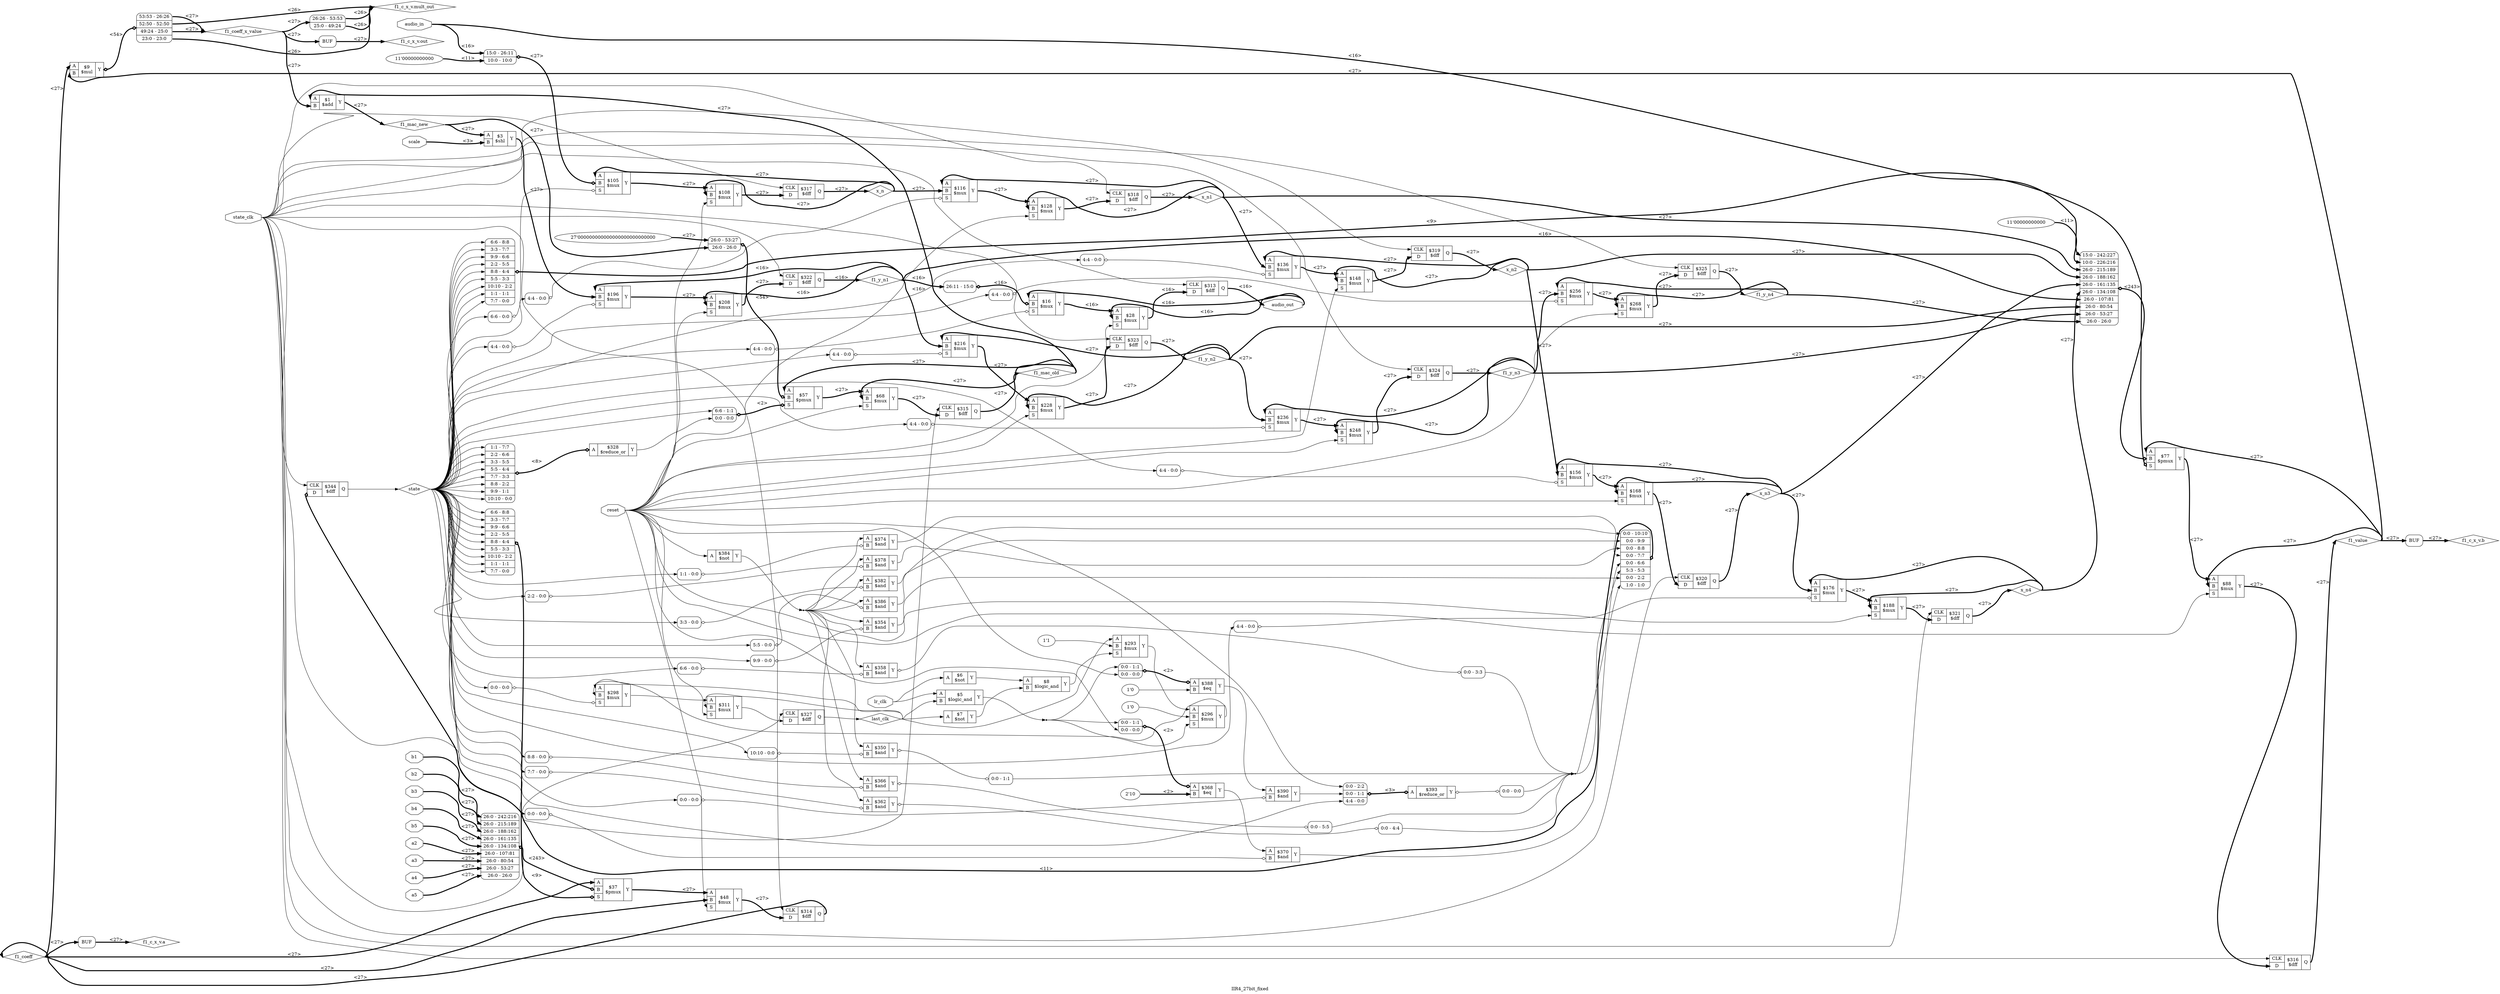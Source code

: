digraph "IIR4_27bit_fixed" {
label="IIR4_27bit_fixed";
rankdir="LR";
remincross=true;
n3 [ shape=diamond, label="f1_c_x_v.a", color="black", fontcolor="black" ];
n4 [ shape=diamond, label="f1_c_x_v.b", color="black", fontcolor="black" ];
n5 [ shape=diamond, label="f1_c_x_v.mult_out", color="black", fontcolor="black" ];
n24 [ shape=diamond, label="f1_c_x_v.out", color="black", fontcolor="black" ];
n38 [ shape=diamond, label="state", color="black", fontcolor="black" ];
n53 [ shape=diamond, label="last_clk", color="black", fontcolor="black" ];
n55 [ shape=diamond, label="f1_y_n4", color="black", fontcolor="black" ];
n56 [ shape=diamond, label="f1_y_n3", color="black", fontcolor="black" ];
n57 [ shape=diamond, label="f1_y_n2", color="black", fontcolor="black" ];
n58 [ shape=diamond, label="f1_y_n1", color="black", fontcolor="black" ];
n59 [ shape=diamond, label="x_n4", color="black", fontcolor="black" ];
n60 [ shape=diamond, label="x_n3", color="black", fontcolor="black" ];
n61 [ shape=diamond, label="x_n2", color="black", fontcolor="black" ];
n62 [ shape=diamond, label="x_n1", color="black", fontcolor="black" ];
n63 [ shape=diamond, label="x_n", color="black", fontcolor="black" ];
n64 [ shape=diamond, label="f1_value", color="black", fontcolor="black" ];
n65 [ shape=diamond, label="f1_mac_old", color="black", fontcolor="black" ];
n66 [ shape=diamond, label="f1_coeff", color="black", fontcolor="black" ];
n67 [ shape=diamond, label="f1_coeff_x_value", color="black", fontcolor="black" ];
n68 [ shape=diamond, label="f1_mac_new", color="black", fontcolor="black" ];
n69 [ shape=octagon, label="reset", color="black", fontcolor="black" ];
n70 [ shape=octagon, label="lr_clk", color="black", fontcolor="black" ];
n71 [ shape=octagon, label="state_clk", color="black", fontcolor="black" ];
n72 [ shape=octagon, label="a5", color="black", fontcolor="black" ];
n73 [ shape=octagon, label="a4", color="black", fontcolor="black" ];
n74 [ shape=octagon, label="a3", color="black", fontcolor="black" ];
n75 [ shape=octagon, label="a2", color="black", fontcolor="black" ];
n76 [ shape=octagon, label="b5", color="black", fontcolor="black" ];
n77 [ shape=octagon, label="b4", color="black", fontcolor="black" ];
n78 [ shape=octagon, label="b3", color="black", fontcolor="black" ];
n79 [ shape=octagon, label="b2", color="black", fontcolor="black" ];
n80 [ shape=octagon, label="b1", color="black", fontcolor="black" ];
n81 [ shape=octagon, label="scale", color="black", fontcolor="black" ];
n82 [ shape=octagon, label="audio_in", color="black", fontcolor="black" ];
n83 [ shape=octagon, label="audio_out", color="black", fontcolor="black" ];
c87 [ shape=record, label="{{<p84> A|<p85> B}|$374\n$and|{<p86> Y}}" ];
x0 [ shape=record, style=rounded, label="<s0> 1:1 - 0:0 " ];
x0:e -> c87:p85:w [arrowhead=odiamond, arrowtail=odiamond, dir=both, color="black", label=""];
c88 [ shape=record, label="{{<p84> A|<p85> B}|$386\n$and|{<p86> Y}}" ];
x1 [ shape=record, style=rounded, label="<s0> 5:5 - 0:0 " ];
x1:e -> c88:p85:w [arrowhead=odiamond, arrowtail=odiamond, dir=both, color="black", label=""];
c89 [ shape=record, label="{{<p84> A|<p85> B}|$370\n$and|{<p86> Y}}" ];
x2 [ shape=record, style=rounded, label="<s0> 0:0 - 0:0 " ];
x2:e -> c89:p85:w [arrowhead=odiamond, arrowtail=odiamond, dir=both, color="black", label=""];
v3 [ label="2'10" ];
c90 [ shape=record, label="{{<p84> A|<p85> B}|$368\n$eq|{<p86> Y}}" ];
x4 [ shape=record, style=rounded, label="<s1> 0:0 - 1:1 |<s0> 0:0 - 0:0 " ];
x4:e -> c90:p84:w [arrowhead=odiamond, arrowtail=odiamond, dir=both, color="black", style="setlinewidth(3)", label="<2>"];
c91 [ shape=record, label="{{<p84> A|<p85> B}|$366\n$and|{<p86> Y}}" ];
x5 [ shape=record, style=rounded, label="<s0> 0:0 - 5:5 " ];
c91:p86:e -> x5:w [arrowhead=odiamond, arrowtail=odiamond, dir=both, color="black", label=""];
x6 [ shape=record, style=rounded, label="<s0> 8:8 - 0:0 " ];
x6:e -> c91:p85:w [arrowhead=odiamond, arrowtail=odiamond, dir=both, color="black", label=""];
c92 [ shape=record, label="{{<p84> A}|$384\n$not|{<p86> Y}}" ];
c93 [ shape=record, label="{{<p84> A|<p85> B}|$362\n$and|{<p86> Y}}" ];
x7 [ shape=record, style=rounded, label="<s0> 0:0 - 4:4 " ];
c93:p86:e -> x7:w [arrowhead=odiamond, arrowtail=odiamond, dir=both, color="black", label=""];
x8 [ shape=record, style=rounded, label="<s0> 7:7 - 0:0 " ];
x8:e -> c93:p85:w [arrowhead=odiamond, arrowtail=odiamond, dir=both, color="black", label=""];
c94 [ shape=record, label="{{<p84> A|<p85> B}|$382\n$and|{<p86> Y}}" ];
x9 [ shape=record, style=rounded, label="<s0> 3:3 - 0:0 " ];
x9:e -> c94:p85:w [arrowhead=odiamond, arrowtail=odiamond, dir=both, color="black", label=""];
c95 [ shape=record, label="{{<p84> A|<p85> B}|$358\n$and|{<p86> Y}}" ];
x10 [ shape=record, style=rounded, label="<s0> 0:0 - 3:3 " ];
c95:p86:e -> x10:w [arrowhead=odiamond, arrowtail=odiamond, dir=both, color="black", label=""];
x11 [ shape=record, style=rounded, label="<s0> 6:6 - 0:0 " ];
x11:e -> c95:p85:w [arrowhead=odiamond, arrowtail=odiamond, dir=both, color="black", label=""];
c96 [ shape=record, label="{{<p84> A|<p85> B}|$390\n$and|{<p86> Y}}" ];
x12 [ shape=record, style=rounded, label="<s0> 0:0 - 0:0 " ];
x12:e -> c96:p85:w [arrowhead=odiamond, arrowtail=odiamond, dir=both, color="black", label=""];
c97 [ shape=record, label="{{<p84> A|<p85> B}|$354\n$and|{<p86> Y}}" ];
x13 [ shape=record, style=rounded, label="<s0> 9:9 - 0:0 " ];
x13:e -> c97:p85:w [arrowhead=odiamond, arrowtail=odiamond, dir=both, color="black", label=""];
c98 [ shape=record, label="{{<p84> A|<p85> B}|$378\n$and|{<p86> Y}}" ];
x14 [ shape=record, style=rounded, label="<s0> 2:2 - 0:0 " ];
x14:e -> c98:p85:w [arrowhead=odiamond, arrowtail=odiamond, dir=both, color="black", label=""];
c99 [ shape=record, label="{{<p84> A|<p85> B}|$350\n$and|{<p86> Y}}" ];
x15 [ shape=record, style=rounded, label="<s0> 0:0 - 1:1 " ];
c99:p86:e -> x15:w [arrowhead=odiamond, arrowtail=odiamond, dir=both, color="black", label=""];
x16 [ shape=record, style=rounded, label="<s0> 10:10 - 0:0 " ];
x16:e -> c99:p85:w [arrowhead=odiamond, arrowtail=odiamond, dir=both, color="black", label=""];
v17 [ label="1'0" ];
c100 [ shape=record, label="{{<p84> A|<p85> B}|$388\n$eq|{<p86> Y}}" ];
x18 [ shape=record, style=rounded, label="<s1> 0:0 - 1:1 |<s0> 0:0 - 0:0 " ];
x18:e -> c100:p84:w [arrowhead=odiamond, arrowtail=odiamond, dir=both, color="black", style="setlinewidth(3)", label="<2>"];
c104 [ shape=record, label="{{<p101> CLK|<p102> D}|$344\n$dff|{<p103> Q}}" ];
x19 [ shape=record, style=rounded, label="<s7> 0:0 - 10:10 |<s6> 0:0 - 9:9 |<s5> 0:0 - 8:8 |<s4> 0:0 - 7:7 |<s3> 0:0 - 6:6 |<s2> 5:3 - 5:3 |<s1> 0:0 - 2:2 |<s0> 1:0 - 1:0 " ];
x19:e -> c104:p102:w [arrowhead=odiamond, arrowtail=odiamond, dir=both, color="black", style="setlinewidth(3)", label="<11>"];
c106 [ shape=record, label="{{<p84> A|<p85> B|<p105> S}|$88\n$mux|{<p86> Y}}" ];
c107 [ shape=record, label="{{<p84> A|<p85> B|<p105> S}|$116\n$mux|{<p86> Y}}" ];
x20 [ shape=record, style=rounded, label="<s0> 4:4 - 0:0 " ];
x20:e -> c107:p105:w [arrowhead=odiamond, arrowtail=odiamond, dir=both, color="black", label=""];
c108 [ shape=record, label="{{<p84> A|<p85> B|<p105> S}|$196\n$mux|{<p86> Y}}" ];
x21 [ shape=record, style=rounded, label="<s0> 4:4 - 0:0 " ];
x21:e -> c108:p105:w [arrowhead=odiamond, arrowtail=odiamond, dir=both, color="black", label=""];
c109 [ shape=record, label="{{<p84> A|<p85> B|<p105> S}|$256\n$mux|{<p86> Y}}" ];
x22 [ shape=record, style=rounded, label="<s0> 4:4 - 0:0 " ];
x22:e -> c109:p105:w [arrowhead=odiamond, arrowtail=odiamond, dir=both, color="black", label=""];
c110 [ shape=record, label="{{<p84> A|<p85> B|<p105> S}|$108\n$mux|{<p86> Y}}" ];
c111 [ shape=record, label="{{<p84> A|<p85> B|<p105> S}|$248\n$mux|{<p86> Y}}" ];
v25 [ label="11'00000000000" ];
c112 [ shape=record, label="{{<p84> A|<p85> B|<p105> S}|$105\n$mux|{<p86> Y}}" ];
x23 [ shape=record, style=rounded, label="<s0> 6:6 - 0:0 " ];
x23:e -> c112:p105:w [arrowhead=odiamond, arrowtail=odiamond, dir=both, color="black", label=""];
x24 [ shape=record, style=rounded, label="<s1> 15:0 - 26:11 |<s0> 10:0 - 10:0 " ];
x24:e -> c112:p85:w [arrowhead=odiamond, arrowtail=odiamond, dir=both, color="black", style="setlinewidth(3)", label="<27>"];
c113 [ shape=record, label="{{<p84> A|<p85> B|<p105> S}|$311\n$mux|{<p86> Y}}" ];
c114 [ shape=record, label="{{<p101> CLK|<p102> D}|$313\n$dff|{<p103> Q}}" ];
v28 [ label="11'00000000000" ];
c115 [ shape=record, label="{{<p84> A|<p85> B|<p105> S}|$77\n$pmux|{<p86> Y}}" ];
x26 [ shape=record, style=rounded, label="<s8> 6:6 - 8:8 |<s7> 3:3 - 7:7 |<s6> 9:9 - 6:6 |<s5> 2:2 - 5:5 |<s4> 8:8 - 4:4 |<s3> 5:5 - 3:3 |<s2> 10:10 - 2:2 |<s1> 1:1 - 1:1 |<s0> 7:7 - 0:0 " ];
x26:e -> c115:p105:w [arrowhead=odiamond, arrowtail=odiamond, dir=both, color="black", style="setlinewidth(3)", label="<9>"];
x27 [ shape=record, style=rounded, label="<s9> 15:0 - 242:227 |<s8> 10:0 - 226:216 |<s7> 26:0 - 215:189 |<s6> 26:0 - 188:162 |<s5> 26:0 - 161:135 |<s4> 26:0 - 134:108 |<s3> 26:0 - 107:81 |<s2> 26:0 - 80:54 |<s1> 26:0 - 53:27 |<s0> 26:0 - 26:0 " ];
x27:e -> c115:p85:w [arrowhead=odiamond, arrowtail=odiamond, dir=both, color="black", style="setlinewidth(3)", label="<243>"];
c116 [ shape=record, label="{{<p101> CLK|<p102> D}|$314\n$dff|{<p103> Q}}" ];
c117 [ shape=record, label="{{<p84> A|<p85> B|<p105> S}|$68\n$mux|{<p86> Y}}" ];
c118 [ shape=record, label="{{<p84> A|<p85> B|<p105> S}|$176\n$mux|{<p86> Y}}" ];
x29 [ shape=record, style=rounded, label="<s0> 4:4 - 0:0 " ];
x29:e -> c118:p105:w [arrowhead=odiamond, arrowtail=odiamond, dir=both, color="black", label=""];
c119 [ shape=record, label="{{<p84> A|<p85> B|<p105> S}|$298\n$mux|{<p86> Y}}" ];
x30 [ shape=record, style=rounded, label="<s0> 0:0 - 0:0 " ];
x30:e -> c119:p105:w [arrowhead=odiamond, arrowtail=odiamond, dir=both, color="black", label=""];
c120 [ shape=record, label="{{<p84> A|<p85> B|<p105> S}|$168\n$mux|{<p86> Y}}" ];
c121 [ shape=record, label="{{<p101> CLK|<p102> D}|$315\n$dff|{<p103> Q}}" ];
v31 [ label="1'0" ];
c122 [ shape=record, label="{{<p84> A|<p85> B|<p105> S}|$296\n$mux|{<p86> Y}}" ];
v32 [ label="1'1" ];
c123 [ shape=record, label="{{<p84> A|<p85> B|<p105> S}|$293\n$mux|{<p86> Y}}" ];
c124 [ shape=record, label="{{<p84> A|<p85> B|<p105> S}|$268\n$mux|{<p86> Y}}" ];
c125 [ shape=record, label="{{<p84> A|<p85> B|<p105> S}|$236\n$mux|{<p86> Y}}" ];
x33 [ shape=record, style=rounded, label="<s0> 4:4 - 0:0 " ];
x33:e -> c125:p105:w [arrowhead=odiamond, arrowtail=odiamond, dir=both, color="black", label=""];
v36 [ label="27'000000000000000000000000000" ];
c126 [ shape=record, label="{{<p84> A|<p85> B|<p105> S}|$57\n$pmux|{<p86> Y}}" ];
x34 [ shape=record, style=rounded, label="<s1> 6:6 - 1:1 |<s0> 0:0 - 0:0 " ];
x34:e -> c126:p105:w [arrowhead=odiamond, arrowtail=odiamond, dir=both, color="black", style="setlinewidth(3)", label="<2>"];
x35 [ shape=record, style=rounded, label="<s1> 26:0 - 53:27 |<s0> 26:0 - 26:0 " ];
x35:e -> c126:p85:w [arrowhead=odiamond, arrowtail=odiamond, dir=both, color="black", style="setlinewidth(3)", label="<54>"];
c127 [ shape=record, label="{{<p84> A|<p85> B|<p105> S}|$188\n$mux|{<p86> Y}}" ];
c128 [ shape=record, label="{{<p84> A|<p85> B|<p105> S}|$48\n$mux|{<p86> Y}}" ];
c129 [ shape=record, label="{{<p84> A|<p85> B|<p105> S}|$228\n$mux|{<p86> Y}}" ];
c130 [ shape=record, label="{{<p101> CLK|<p102> D}|$325\n$dff|{<p103> Q}}" ];
c131 [ shape=record, label="{{<p101> CLK|<p102> D}|$324\n$dff|{<p103> Q}}" ];
c132 [ shape=record, label="{{<p84> A|<p85> B|<p105> S}|$156\n$mux|{<p86> Y}}" ];
x37 [ shape=record, style=rounded, label="<s0> 4:4 - 0:0 " ];
x37:e -> c132:p105:w [arrowhead=odiamond, arrowtail=odiamond, dir=both, color="black", label=""];
c133 [ shape=record, label="{{<p101> CLK|<p102> D}|$323\n$dff|{<p103> Q}}" ];
c134 [ shape=record, label="{{<p84> A|<p85> B|<p105> S}|$148\n$mux|{<p86> Y}}" ];
c135 [ shape=record, label="{{<p101> CLK|<p102> D}|$322\n$dff|{<p103> Q}}" ];
c136 [ shape=record, label="{{<p101> CLK|<p102> D}|$321\n$dff|{<p103> Q}}" ];
c137 [ shape=record, label="{{<p84> A|<p85> B|<p105> S}|$37\n$pmux|{<p86> Y}}" ];
x38 [ shape=record, style=rounded, label="<s8> 6:6 - 8:8 |<s7> 3:3 - 7:7 |<s6> 9:9 - 6:6 |<s5> 2:2 - 5:5 |<s4> 8:8 - 4:4 |<s3> 5:5 - 3:3 |<s2> 10:10 - 2:2 |<s1> 1:1 - 1:1 |<s0> 7:7 - 0:0 " ];
x38:e -> c137:p105:w [arrowhead=odiamond, arrowtail=odiamond, dir=both, color="black", style="setlinewidth(3)", label="<9>"];
x39 [ shape=record, style=rounded, label="<s8> 26:0 - 242:216 |<s7> 26:0 - 215:189 |<s6> 26:0 - 188:162 |<s5> 26:0 - 161:135 |<s4> 26:0 - 134:108 |<s3> 26:0 - 107:81 |<s2> 26:0 - 80:54 |<s1> 26:0 - 53:27 |<s0> 26:0 - 26:0 " ];
x39:e -> c137:p85:w [arrowhead=odiamond, arrowtail=odiamond, dir=both, color="black", style="setlinewidth(3)", label="<243>"];
c138 [ shape=record, label="{{<p101> CLK|<p102> D}|$320\n$dff|{<p103> Q}}" ];
c139 [ shape=record, label="{{<p84> A|<p85> B|<p105> S}|$28\n$mux|{<p86> Y}}" ];
c140 [ shape=record, label="{{<p101> CLK|<p102> D}|$319\n$dff|{<p103> Q}}" ];
c141 [ shape=record, label="{{<p101> CLK|<p102> D}|$318\n$dff|{<p103> Q}}" ];
c142 [ shape=record, label="{{<p101> CLK|<p102> D}|$317\n$dff|{<p103> Q}}" ];
c143 [ shape=record, label="{{<p84> A|<p85> B|<p105> S}|$216\n$mux|{<p86> Y}}" ];
x40 [ shape=record, style=rounded, label="<s0> 4:4 - 0:0 " ];
x40:e -> c143:p105:w [arrowhead=odiamond, arrowtail=odiamond, dir=both, color="black", label=""];
c144 [ shape=record, label="{{<p84> A}|$328\n$reduce_or|{<p86> Y}}" ];
x41 [ shape=record, style=rounded, label="<s7> 1:1 - 7:7 |<s6> 2:2 - 6:6 |<s5> 3:3 - 5:5 |<s4> 5:5 - 4:4 |<s3> 7:7 - 3:3 |<s2> 8:8 - 2:2 |<s1> 9:9 - 1:1 |<s0> 10:10 - 0:0 " ];
x41:e -> c144:p84:w [arrowhead=odiamond, arrowtail=odiamond, dir=both, color="black", style="setlinewidth(3)", label="<8>"];
c145 [ shape=record, label="{{<p84> A|<p85> B|<p105> S}|$208\n$mux|{<p86> Y}}" ];
c146 [ shape=record, label="{{<p84> A|<p85> B|<p105> S}|$136\n$mux|{<p86> Y}}" ];
x42 [ shape=record, style=rounded, label="<s0> 4:4 - 0:0 " ];
x42:e -> c146:p105:w [arrowhead=odiamond, arrowtail=odiamond, dir=both, color="black", label=""];
c147 [ shape=record, label="{{<p101> CLK|<p102> D}|$316\n$dff|{<p103> Q}}" ];
c148 [ shape=record, label="{{<p84> A|<p85> B|<p105> S}|$128\n$mux|{<p86> Y}}" ];
c149 [ shape=record, label="{{<p84> A|<p85> B|<p105> S}|$16\n$mux|{<p86> Y}}" ];
x43 [ shape=record, style=rounded, label="<s0> 4:4 - 0:0 " ];
x43:e -> c149:p105:w [arrowhead=odiamond, arrowtail=odiamond, dir=both, color="black", label=""];
x44 [ shape=record, style=rounded, label="<s0> 26:11 - 15:0 " ];
x44:e -> c149:p85:w [arrowhead=odiamond, arrowtail=odiamond, dir=both, color="black", style="setlinewidth(3)", label="<16>"];
c150 [ shape=record, label="{{<p84> A}|$393\n$reduce_or|{<p86> Y}}" ];
x45 [ shape=record, style=rounded, label="<s0> 0:0 - 0:0 " ];
c150:p86:e -> x45:w [arrowhead=odiamond, arrowtail=odiamond, dir=both, color="black", label=""];
x46 [ shape=record, style=rounded, label="<s2> 0:0 - 2:2 |<s1> 0:0 - 1:1 |<s0> 4:4 - 0:0 " ];
x46:e -> c150:p84:w [arrowhead=odiamond, arrowtail=odiamond, dir=both, color="black", style="setlinewidth(3)", label="<3>"];
c151 [ shape=record, label="{{<p84> A|<p85> B}|$8\n$logic_and|{<p86> Y}}" ];
c152 [ shape=record, label="{{<p84> A}|$7\n$not|{<p86> Y}}" ];
c153 [ shape=record, label="{{<p84> A}|$6\n$not|{<p86> Y}}" ];
c154 [ shape=record, label="{{<p84> A|<p85> B}|$5\n$logic_and|{<p86> Y}}" ];
c155 [ shape=record, label="{{<p101> CLK|<p102> D}|$327\n$dff|{<p103> Q}}" ];
c156 [ shape=record, label="{{<p84> A|<p85> B}|$3\n$shl|{<p86> Y}}" ];
c157 [ shape=record, label="{{<p84> A|<p85> B}|$1\n$add|{<p86> Y}}" ];
c158 [ shape=record, label="{{<p84> A|<p85> B}|$9\n$mul|{<p86> Y}}" ];
x47 [ shape=record, style=rounded, label="<s3> 53:53 - 26:26 |<s2> 52:50 - 52:50 |<s1> 49:24 - 25:0 |<s0> 23:0 - 23:0 " ];
c158:p86:e -> x47:w [arrowhead=odiamond, arrowtail=odiamond, dir=both, color="black", style="setlinewidth(3)", label="<54>"];
x48 [shape=box, style=rounded, label="BUF"];
x49 [shape=box, style=rounded, label="BUF"];
x50 [ shape=record, style=rounded, label="<s1> 26:26 - 53:53 |<s0> 25:0 - 49:24 " ];
x51 [shape=box, style=rounded, label="BUF"];
c112:p86:e -> c110:p84:w [color="black", style="setlinewidth(3)", label="<27>"];
c132:p86:e -> c120:p84:w [color="black", style="setlinewidth(3)", label="<27>"];
c118:p86:e -> c127:p84:w [color="black", style="setlinewidth(3)", label="<27>"];
c125:p86:e -> c111:p84:w [color="black", style="setlinewidth(3)", label="<27>"];
c143:p86:e -> c129:p84:w [color="black", style="setlinewidth(3)", label="<27>"];
c126:p86:e -> c117:p84:w [color="black", style="setlinewidth(3)", label="<27>"];
c137:p86:e -> c128:p84:w [color="black", style="setlinewidth(3)", label="<27>"];
c89:p86:e -> x19:s3:w [color="black", label=""];
c122:p86:e -> c119:p85:w [color="black", label=""];
c107:p86:e -> c148:p84:w [color="black", style="setlinewidth(3)", label="<27>"];
n2 [ shape=point ];
x10:s0:e -> n2:w [color="black", label=""];
x15:s0:e -> n2:w [color="black", label=""];
x45:s0:e -> n2:w [color="black", label=""];
x5:s0:e -> n2:w [color="black", label=""];
x7:s0:e -> n2:w [color="black", label=""];
n2:e -> x19:s0:w [color="black", label=""];
n2:e -> x19:s2:w [color="black", label=""];
c97:p86:e -> x19:s1:w [color="black", label=""];
c87:p86:e -> x19:s4:w [color="black", label=""];
c90:p86:e -> c89:p84:w [color="black", label=""];
c98:p86:e -> x19:s5:w [color="black", label=""];
x51:e:e -> n24:w [color="black", style="setlinewidth(3)", label="<27>"];
c94:p86:e -> x19:s6:w [color="black", label=""];
n26 [ shape=point ];
c92:p86:e -> n26:w [color="black", label=""];
n26:e -> c87:p84:w [color="black", label=""];
n26:e -> c88:p84:w [color="black", label=""];
n26:e -> c91:p84:w [color="black", label=""];
n26:e -> c93:p84:w [color="black", label=""];
n26:e -> c94:p84:w [color="black", label=""];
n26:e -> c95:p84:w [color="black", label=""];
n26:e -> c97:p84:w [color="black", label=""];
n26:e -> c98:p84:w [color="black", label=""];
n26:e -> c99:p84:w [color="black", label=""];
c88:p86:e -> x19:s7:w [color="black", label=""];
c100:p86:e -> c96:p84:w [color="black", label=""];
c149:p86:e -> c139:p84:w [color="black", style="setlinewidth(3)", label="<16>"];
x48:e:e -> n3:w [color="black", style="setlinewidth(3)", label="<27>"];
c96:p86:e -> x46:s1:w [color="black", label=""];
c151:p86:e -> c123:p105:w [color="black", label=""];
c152:p86:e -> c151:p85:w [color="black", label=""];
c153:p86:e -> c151:p84:w [color="black", label=""];
n34 [ shape=point ];
c154:p86:e -> n34:w [color="black", label=""];
n34:e -> c122:p105:w [color="black", label=""];
n34:e -> x18:s1:w [color="black", label=""];
n34:e -> x4:s1:w [color="black", label=""];
c123:p86:e -> c122:p84:w [color="black", label=""];
c156:p86:e -> c108:p85:w [color="black", style="setlinewidth(3)", label="<27>"];
c113:p86:e -> c155:p102:w [color="black", label=""];
c104:p103:e -> n38:w [color="black", label=""];
n38:e -> x0:s0:w [color="black", label=""];
n38:e -> x11:s0:w [color="black", label=""];
n38:e -> x12:s0:w [color="black", label=""];
n38:e -> x13:s0:w [color="black", label=""];
n38:e -> x14:s0:w [color="black", label=""];
n38:e -> x16:s0:w [color="black", label=""];
n38:e -> x1:s0:w [color="black", label=""];
n38:e -> x20:s0:w [color="black", label=""];
n38:e -> x21:s0:w [color="black", label=""];
n38:e -> x22:s0:w [color="black", label=""];
n38:e -> x23:s0:w [color="black", label=""];
n38:e -> x26:s0:w [color="black", label=""];
n38:e -> x26:s1:w [color="black", label=""];
n38:e -> x26:s2:w [color="black", label=""];
n38:e -> x26:s3:w [color="black", label=""];
n38:e -> x26:s4:w [color="black", label=""];
n38:e -> x26:s5:w [color="black", label=""];
n38:e -> x26:s6:w [color="black", label=""];
n38:e -> x26:s7:w [color="black", label=""];
n38:e -> x26:s8:w [color="black", label=""];
n38:e -> x29:s0:w [color="black", label=""];
n38:e -> x2:s0:w [color="black", label=""];
n38:e -> x30:s0:w [color="black", label=""];
n38:e -> x33:s0:w [color="black", label=""];
n38:e -> x34:s1:w [color="black", label=""];
n38:e -> x37:s0:w [color="black", label=""];
n38:e -> x38:s0:w [color="black", label=""];
n38:e -> x38:s1:w [color="black", label=""];
n38:e -> x38:s2:w [color="black", label=""];
n38:e -> x38:s3:w [color="black", label=""];
n38:e -> x38:s4:w [color="black", label=""];
n38:e -> x38:s5:w [color="black", label=""];
n38:e -> x38:s6:w [color="black", label=""];
n38:e -> x38:s7:w [color="black", label=""];
n38:e -> x38:s8:w [color="black", label=""];
n38:e -> x40:s0:w [color="black", label=""];
n38:e -> x41:s0:w [color="black", label=""];
n38:e -> x41:s1:w [color="black", label=""];
n38:e -> x41:s2:w [color="black", label=""];
n38:e -> x41:s3:w [color="black", label=""];
n38:e -> x41:s4:w [color="black", label=""];
n38:e -> x41:s5:w [color="black", label=""];
n38:e -> x41:s6:w [color="black", label=""];
n38:e -> x41:s7:w [color="black", label=""];
n38:e -> x42:s0:w [color="black", label=""];
n38:e -> x43:s0:w [color="black", label=""];
n38:e -> x46:s0:w [color="black", label=""];
n38:e -> x6:s0:w [color="black", label=""];
n38:e -> x8:s0:w [color="black", label=""];
n38:e -> x9:s0:w [color="black", label=""];
c124:p86:e -> c130:p102:w [color="black", style="setlinewidth(3)", label="<27>"];
x49:e:e -> n4:w [color="black", style="setlinewidth(3)", label="<27>"];
c111:p86:e -> c131:p102:w [color="black", style="setlinewidth(3)", label="<27>"];
c129:p86:e -> c133:p102:w [color="black", style="setlinewidth(3)", label="<27>"];
c145:p86:e -> c135:p102:w [color="black", style="setlinewidth(3)", label="<27>"];
c127:p86:e -> c136:p102:w [color="black", style="setlinewidth(3)", label="<27>"];
c120:p86:e -> c138:p102:w [color="black", style="setlinewidth(3)", label="<27>"];
c134:p86:e -> c140:p102:w [color="black", style="setlinewidth(3)", label="<27>"];
c148:p86:e -> c141:p102:w [color="black", style="setlinewidth(3)", label="<27>"];
c110:p86:e -> c142:p102:w [color="black", style="setlinewidth(3)", label="<27>"];
c106:p86:e -> c147:p102:w [color="black", style="setlinewidth(3)", label="<27>"];
c117:p86:e -> c121:p102:w [color="black", style="setlinewidth(3)", label="<27>"];
x47:s0:e -> n5:w [color="black", style="setlinewidth(3)", label="<26>"];
x47:s2:e -> n5:w [color="black", style="setlinewidth(3)", label="<26>"];
x50:s0:e -> n5:w [color="black", style="setlinewidth(3)", label="<26>"];
x50:s1:e -> n5:w [color="black", style="setlinewidth(3)", label="<26>"];
c128:p86:e -> c116:p102:w [color="black", style="setlinewidth(3)", label="<27>"];
c139:p86:e -> c114:p102:w [color="black", style="setlinewidth(3)", label="<16>"];
c144:p86:e -> x34:s0:w [color="black", label=""];
c155:p103:e -> n53:w [color="black", label=""];
n53:e -> c113:p85:w [color="black", label=""];
n53:e -> c119:p84:w [color="black", label=""];
n53:e -> c123:p84:w [color="black", label=""];
n53:e -> c152:p84:w [color="black", label=""];
n53:e -> c154:p85:w [color="black", label=""];
c146:p86:e -> c134:p84:w [color="black", style="setlinewidth(3)", label="<27>"];
c130:p103:e -> n55:w [color="black", style="setlinewidth(3)", label="<27>"];
n55:e -> c109:p84:w [color="black", style="setlinewidth(3)", label="<27>"];
n55:e -> c124:p85:w [color="black", style="setlinewidth(3)", label="<27>"];
n55:e -> x27:s0:w [color="black", style="setlinewidth(3)", label="<27>"];
c131:p103:e -> n56:w [color="black", style="setlinewidth(3)", label="<27>"];
n56:e -> c109:p85:w [color="black", style="setlinewidth(3)", label="<27>"];
n56:e -> c111:p85:w [color="black", style="setlinewidth(3)", label="<27>"];
n56:e -> c125:p84:w [color="black", style="setlinewidth(3)", label="<27>"];
n56:e -> x27:s1:w [color="black", style="setlinewidth(3)", label="<27>"];
c133:p103:e -> n57:w [color="black", style="setlinewidth(3)", label="<27>"];
n57:e -> c125:p85:w [color="black", style="setlinewidth(3)", label="<27>"];
n57:e -> c129:p85:w [color="black", style="setlinewidth(3)", label="<27>"];
n57:e -> c143:p84:w [color="black", style="setlinewidth(3)", label="<27>"];
n57:e -> x27:s2:w [color="black", style="setlinewidth(3)", label="<27>"];
c135:p103:e -> n58:w [color="black", style="setlinewidth(3)", label="<16>"];
n58:e -> c108:p84:w [color="black", style="setlinewidth(3)", label="<16>"];
n58:e -> c143:p85:w [color="black", style="setlinewidth(3)", label="<16>"];
n58:e -> c145:p85:w [color="black", style="setlinewidth(3)", label="<16>"];
n58:e -> x27:s3:w [color="black", style="setlinewidth(3)", label="<16>"];
n58:e -> x44:s0:w [color="black", style="setlinewidth(3)", label="<16>"];
c136:p103:e -> n59:w [color="black", style="setlinewidth(3)", label="<27>"];
n59:e -> c118:p84:w [color="black", style="setlinewidth(3)", label="<27>"];
n59:e -> c127:p85:w [color="black", style="setlinewidth(3)", label="<27>"];
n59:e -> x27:s4:w [color="black", style="setlinewidth(3)", label="<27>"];
c109:p86:e -> c124:p84:w [color="black", style="setlinewidth(3)", label="<27>"];
c138:p103:e -> n60:w [color="black", style="setlinewidth(3)", label="<27>"];
n60:e -> c118:p85:w [color="black", style="setlinewidth(3)", label="<27>"];
n60:e -> c120:p85:w [color="black", style="setlinewidth(3)", label="<27>"];
n60:e -> c132:p84:w [color="black", style="setlinewidth(3)", label="<27>"];
n60:e -> x27:s5:w [color="black", style="setlinewidth(3)", label="<27>"];
c140:p103:e -> n61:w [color="black", style="setlinewidth(3)", label="<27>"];
n61:e -> c132:p85:w [color="black", style="setlinewidth(3)", label="<27>"];
n61:e -> c134:p85:w [color="black", style="setlinewidth(3)", label="<27>"];
n61:e -> c146:p84:w [color="black", style="setlinewidth(3)", label="<27>"];
n61:e -> x27:s6:w [color="black", style="setlinewidth(3)", label="<27>"];
c141:p103:e -> n62:w [color="black", style="setlinewidth(3)", label="<27>"];
n62:e -> c107:p84:w [color="black", style="setlinewidth(3)", label="<27>"];
n62:e -> c146:p85:w [color="black", style="setlinewidth(3)", label="<27>"];
n62:e -> c148:p85:w [color="black", style="setlinewidth(3)", label="<27>"];
n62:e -> x27:s7:w [color="black", style="setlinewidth(3)", label="<27>"];
c142:p103:e -> n63:w [color="black", style="setlinewidth(3)", label="<27>"];
n63:e -> c107:p85:w [color="black", style="setlinewidth(3)", label="<27>"];
n63:e -> c110:p85:w [color="black", style="setlinewidth(3)", label="<27>"];
n63:e -> c112:p84:w [color="black", style="setlinewidth(3)", label="<27>"];
c147:p103:e -> n64:w [color="black", style="setlinewidth(3)", label="<27>"];
n64:e -> c106:p85:w [color="black", style="setlinewidth(3)", label="<27>"];
n64:e -> c115:p84:w [color="black", style="setlinewidth(3)", label="<27>"];
n64:e -> c158:p85:w [color="black", style="setlinewidth(3)", label="<27>"];
n64:e -> x49:w:w [color="black", style="setlinewidth(3)", label="<27>"];
c121:p103:e -> n65:w [color="black", style="setlinewidth(3)", label="<27>"];
n65:e -> c117:p85:w [color="black", style="setlinewidth(3)", label="<27>"];
n65:e -> c126:p84:w [color="black", style="setlinewidth(3)", label="<27>"];
n65:e -> c157:p84:w [color="black", style="setlinewidth(3)", label="<27>"];
c116:p103:e -> n66:w [color="black", style="setlinewidth(3)", label="<27>"];
n66:e -> c128:p85:w [color="black", style="setlinewidth(3)", label="<27>"];
n66:e -> c137:p84:w [color="black", style="setlinewidth(3)", label="<27>"];
n66:e -> c158:p84:w [color="black", style="setlinewidth(3)", label="<27>"];
n66:e -> x48:w:w [color="black", style="setlinewidth(3)", label="<27>"];
x47:s1:e -> n67:w [color="black", style="setlinewidth(3)", label="<27>"];
x47:s3:e -> n67:w [color="black", style="setlinewidth(3)", label="<27>"];
n67:e -> c157:p85:w [color="black", style="setlinewidth(3)", label="<27>"];
n67:e -> x50:w [color="black", style="setlinewidth(3)", label="<27>"];
n67:e -> x51:w:w [color="black", style="setlinewidth(3)", label="<27>"];
c157:p86:e -> n68:w [color="black", style="setlinewidth(3)", label="<27>"];
n68:e -> c156:p84:w [color="black", style="setlinewidth(3)", label="<27>"];
n68:e -> x35:s0:w [color="black", style="setlinewidth(3)", label="<27>"];
n69:e -> c106:p105:w [color="black", label=""];
n69:e -> c110:p105:w [color="black", label=""];
n69:e -> c111:p105:w [color="black", label=""];
n69:e -> c113:p105:w [color="black", label=""];
n69:e -> c117:p105:w [color="black", label=""];
n69:e -> c120:p105:w [color="black", label=""];
n69:e -> c124:p105:w [color="black", label=""];
n69:e -> c127:p105:w [color="black", label=""];
n69:e -> c128:p105:w [color="black", label=""];
n69:e -> c129:p105:w [color="black", label=""];
n69:e -> c134:p105:w [color="black", label=""];
n69:e -> c139:p105:w [color="black", label=""];
n69:e -> c145:p105:w [color="black", label=""];
n69:e -> c148:p105:w [color="black", label=""];
n69:e -> c92:p84:w [color="black", label=""];
n69:e -> x18:s0:w [color="black", label=""];
n69:e -> x46:s2:w [color="black", label=""];
n69:e -> x4:s0:w [color="black", label=""];
c119:p86:e -> c113:p84:w [color="black", label=""];
n70:e -> c153:p84:w [color="black", label=""];
n70:e -> c154:p84:w [color="black", label=""];
n71:e -> c104:p101:w [color="black", label=""];
n71:e -> c114:p101:w [color="black", label=""];
n71:e -> c116:p101:w [color="black", label=""];
n71:e -> c121:p101:w [color="black", label=""];
n71:e -> c130:p101:w [color="black", label=""];
n71:e -> c131:p101:w [color="black", label=""];
n71:e -> c133:p101:w [color="black", label=""];
n71:e -> c135:p101:w [color="black", label=""];
n71:e -> c136:p101:w [color="black", label=""];
n71:e -> c138:p101:w [color="black", label=""];
n71:e -> c140:p101:w [color="black", label=""];
n71:e -> c141:p101:w [color="black", label=""];
n71:e -> c142:p101:w [color="black", label=""];
n71:e -> c147:p101:w [color="black", label=""];
n71:e -> c155:p101:w [color="black", label=""];
n72:e -> x39:s0:w [color="black", style="setlinewidth(3)", label="<27>"];
n73:e -> x39:s1:w [color="black", style="setlinewidth(3)", label="<27>"];
n74:e -> x39:s2:w [color="black", style="setlinewidth(3)", label="<27>"];
n75:e -> x39:s3:w [color="black", style="setlinewidth(3)", label="<27>"];
n76:e -> x39:s4:w [color="black", style="setlinewidth(3)", label="<27>"];
n77:e -> x39:s5:w [color="black", style="setlinewidth(3)", label="<27>"];
n78:e -> x39:s6:w [color="black", style="setlinewidth(3)", label="<27>"];
n79:e -> x39:s7:w [color="black", style="setlinewidth(3)", label="<27>"];
c108:p86:e -> c145:p84:w [color="black", style="setlinewidth(3)", label="<27>"];
n80:e -> x39:s8:w [color="black", style="setlinewidth(3)", label="<27>"];
n81:e -> c156:p85:w [color="black", style="setlinewidth(3)", label="<3>"];
n82:e -> x24:s1:w [color="black", style="setlinewidth(3)", label="<16>"];
n82:e -> x27:s9:w [color="black", style="setlinewidth(3)", label="<16>"];
c114:p103:e -> n83:w [color="black", style="setlinewidth(3)", label="<16>"];
n83:e -> c139:p85:w [color="black", style="setlinewidth(3)", label="<16>"];
n83:e -> c149:p84:w [color="black", style="setlinewidth(3)", label="<16>"];
c115:p86:e -> c106:p84:w [color="black", style="setlinewidth(3)", label="<27>"];
v17:e -> c100:p85:w [color="black", label=""];
v25:e -> x24:s0:w [color="black", style="setlinewidth(3)", label="<11>"];
v28:e -> x27:s8:w [color="black", style="setlinewidth(3)", label="<11>"];
v3:e -> c90:p85:w [color="black", style="setlinewidth(3)", label="<2>"];
v31:e -> c122:p85:w [color="black", label=""];
v32:e -> c123:p85:w [color="black", label=""];
v36:e -> x35:s1:w [color="black", style="setlinewidth(3)", label="<27>"];
}
